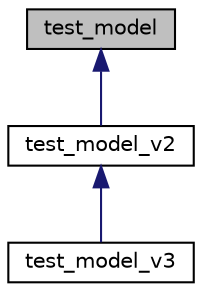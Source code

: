 digraph "test_model"
{
  edge [fontname="Helvetica",fontsize="10",labelfontname="Helvetica",labelfontsize="10"];
  node [fontname="Helvetica",fontsize="10",shape=record];
  Node0 [label="test_model",height=0.2,width=0.4,color="black", fillcolor="grey75", style="filled", fontcolor="black"];
  Node0 -> Node1 [dir="back",color="midnightblue",fontsize="10",style="solid"];
  Node1 [label="test_model_v2",height=0.2,width=0.4,color="black", fillcolor="white", style="filled",URL="$structtest__model__v2.html"];
  Node1 -> Node2 [dir="back",color="midnightblue",fontsize="10",style="solid"];
  Node2 [label="test_model_v3",height=0.2,width=0.4,color="black", fillcolor="white", style="filled",URL="$structtest__model__v3.html"];
}
